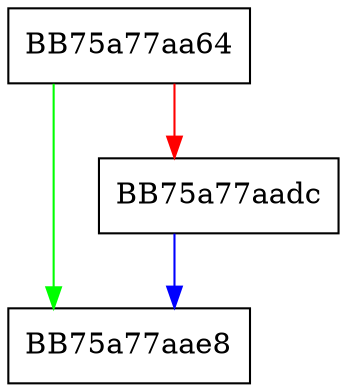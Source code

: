 digraph __acrt_LCMapStringA {
  node [shape="box"];
  graph [splines=ortho];
  BB75a77aa64 -> BB75a77aae8 [color="green"];
  BB75a77aa64 -> BB75a77aadc [color="red"];
  BB75a77aadc -> BB75a77aae8 [color="blue"];
}